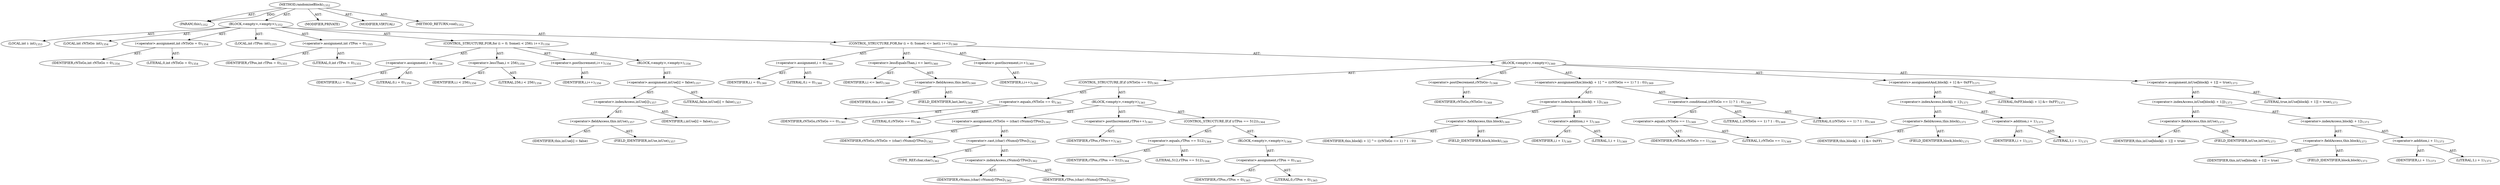 digraph "randomiseBlock" {  
"111669149725" [label = <(METHOD,randomiseBlock)<SUB>1352</SUB>> ]
"115964117053" [label = <(PARAM,this)<SUB>1352</SUB>> ]
"25769803997" [label = <(BLOCK,&lt;empty&gt;,&lt;empty&gt;)<SUB>1352</SUB>> ]
"94489280626" [label = <(LOCAL,int i: int)<SUB>1353</SUB>> ]
"94489280627" [label = <(LOCAL,int rNToGo: int)<SUB>1354</SUB>> ]
"30064772731" [label = <(&lt;operator&gt;.assignment,int rNToGo = 0)<SUB>1354</SUB>> ]
"68719478224" [label = <(IDENTIFIER,rNToGo,int rNToGo = 0)<SUB>1354</SUB>> ]
"90194313647" [label = <(LITERAL,0,int rNToGo = 0)<SUB>1354</SUB>> ]
"94489280628" [label = <(LOCAL,int rTPos: int)<SUB>1355</SUB>> ]
"30064772732" [label = <(&lt;operator&gt;.assignment,int rTPos = 0)<SUB>1355</SUB>> ]
"68719478225" [label = <(IDENTIFIER,rTPos,int rTPos = 0)<SUB>1355</SUB>> ]
"90194313648" [label = <(LITERAL,0,int rTPos = 0)<SUB>1355</SUB>> ]
"47244640462" [label = <(CONTROL_STRUCTURE,FOR,for (i = 0; Some(i &lt; 256); i++))<SUB>1356</SUB>> ]
"30064772733" [label = <(&lt;operator&gt;.assignment,i = 0)<SUB>1356</SUB>> ]
"68719478226" [label = <(IDENTIFIER,i,i = 0)<SUB>1356</SUB>> ]
"90194313649" [label = <(LITERAL,0,i = 0)<SUB>1356</SUB>> ]
"30064772734" [label = <(&lt;operator&gt;.lessThan,i &lt; 256)<SUB>1356</SUB>> ]
"68719478227" [label = <(IDENTIFIER,i,i &lt; 256)<SUB>1356</SUB>> ]
"90194313650" [label = <(LITERAL,256,i &lt; 256)<SUB>1356</SUB>> ]
"30064772735" [label = <(&lt;operator&gt;.postIncrement,i++)<SUB>1356</SUB>> ]
"68719478228" [label = <(IDENTIFIER,i,i++)<SUB>1356</SUB>> ]
"25769803998" [label = <(BLOCK,&lt;empty&gt;,&lt;empty&gt;)<SUB>1356</SUB>> ]
"30064772736" [label = <(&lt;operator&gt;.assignment,inUse[i] = false)<SUB>1357</SUB>> ]
"30064772737" [label = <(&lt;operator&gt;.indexAccess,inUse[i])<SUB>1357</SUB>> ]
"30064772738" [label = <(&lt;operator&gt;.fieldAccess,this.inUse)<SUB>1357</SUB>> ]
"68719478229" [label = <(IDENTIFIER,this,inUse[i] = false)> ]
"55834575165" [label = <(FIELD_IDENTIFIER,inUse,inUse)<SUB>1357</SUB>> ]
"68719478230" [label = <(IDENTIFIER,i,inUse[i] = false)<SUB>1357</SUB>> ]
"90194313651" [label = <(LITERAL,false,inUse[i] = false)<SUB>1357</SUB>> ]
"47244640463" [label = <(CONTROL_STRUCTURE,FOR,for (i = 0; Some(i &lt;= last); i++))<SUB>1360</SUB>> ]
"30064772739" [label = <(&lt;operator&gt;.assignment,i = 0)<SUB>1360</SUB>> ]
"68719478231" [label = <(IDENTIFIER,i,i = 0)<SUB>1360</SUB>> ]
"90194313652" [label = <(LITERAL,0,i = 0)<SUB>1360</SUB>> ]
"30064772740" [label = <(&lt;operator&gt;.lessEqualsThan,i &lt;= last)<SUB>1360</SUB>> ]
"68719478232" [label = <(IDENTIFIER,i,i &lt;= last)<SUB>1360</SUB>> ]
"30064772741" [label = <(&lt;operator&gt;.fieldAccess,this.last)<SUB>1360</SUB>> ]
"68719478233" [label = <(IDENTIFIER,this,i &lt;= last)> ]
"55834575166" [label = <(FIELD_IDENTIFIER,last,last)<SUB>1360</SUB>> ]
"30064772742" [label = <(&lt;operator&gt;.postIncrement,i++)<SUB>1360</SUB>> ]
"68719478234" [label = <(IDENTIFIER,i,i++)<SUB>1360</SUB>> ]
"25769803999" [label = <(BLOCK,&lt;empty&gt;,&lt;empty&gt;)<SUB>1360</SUB>> ]
"47244640464" [label = <(CONTROL_STRUCTURE,IF,if (rNToGo == 0))<SUB>1361</SUB>> ]
"30064772743" [label = <(&lt;operator&gt;.equals,rNToGo == 0)<SUB>1361</SUB>> ]
"68719478235" [label = <(IDENTIFIER,rNToGo,rNToGo == 0)<SUB>1361</SUB>> ]
"90194313653" [label = <(LITERAL,0,rNToGo == 0)<SUB>1361</SUB>> ]
"25769804000" [label = <(BLOCK,&lt;empty&gt;,&lt;empty&gt;)<SUB>1361</SUB>> ]
"30064772744" [label = <(&lt;operator&gt;.assignment,rNToGo = (char) rNums[rTPos])<SUB>1362</SUB>> ]
"68719478236" [label = <(IDENTIFIER,rNToGo,rNToGo = (char) rNums[rTPos])<SUB>1362</SUB>> ]
"30064772745" [label = <(&lt;operator&gt;.cast,(char) rNums[rTPos])<SUB>1362</SUB>> ]
"180388626475" [label = <(TYPE_REF,char,char)<SUB>1362</SUB>> ]
"30064772746" [label = <(&lt;operator&gt;.indexAccess,rNums[rTPos])<SUB>1362</SUB>> ]
"68719478237" [label = <(IDENTIFIER,rNums,(char) rNums[rTPos])<SUB>1362</SUB>> ]
"68719478238" [label = <(IDENTIFIER,rTPos,(char) rNums[rTPos])<SUB>1362</SUB>> ]
"30064772747" [label = <(&lt;operator&gt;.postIncrement,rTPos++)<SUB>1363</SUB>> ]
"68719478239" [label = <(IDENTIFIER,rTPos,rTPos++)<SUB>1363</SUB>> ]
"47244640465" [label = <(CONTROL_STRUCTURE,IF,if (rTPos == 512))<SUB>1364</SUB>> ]
"30064772748" [label = <(&lt;operator&gt;.equals,rTPos == 512)<SUB>1364</SUB>> ]
"68719478240" [label = <(IDENTIFIER,rTPos,rTPos == 512)<SUB>1364</SUB>> ]
"90194313654" [label = <(LITERAL,512,rTPos == 512)<SUB>1364</SUB>> ]
"25769804001" [label = <(BLOCK,&lt;empty&gt;,&lt;empty&gt;)<SUB>1364</SUB>> ]
"30064772749" [label = <(&lt;operator&gt;.assignment,rTPos = 0)<SUB>1365</SUB>> ]
"68719478241" [label = <(IDENTIFIER,rTPos,rTPos = 0)<SUB>1365</SUB>> ]
"90194313655" [label = <(LITERAL,0,rTPos = 0)<SUB>1365</SUB>> ]
"30064772750" [label = <(&lt;operator&gt;.postDecrement,rNToGo--)<SUB>1368</SUB>> ]
"68719478242" [label = <(IDENTIFIER,rNToGo,rNToGo--)<SUB>1368</SUB>> ]
"30064772751" [label = <(&lt;operators&gt;.assignmentXor,block[i + 1] ^= ((rNToGo == 1) ? 1 : 0))<SUB>1369</SUB>> ]
"30064772752" [label = <(&lt;operator&gt;.indexAccess,block[i + 1])<SUB>1369</SUB>> ]
"30064772753" [label = <(&lt;operator&gt;.fieldAccess,this.block)<SUB>1369</SUB>> ]
"68719478243" [label = <(IDENTIFIER,this,block[i + 1] ^= ((rNToGo == 1) ? 1 : 0))> ]
"55834575167" [label = <(FIELD_IDENTIFIER,block,block)<SUB>1369</SUB>> ]
"30064772754" [label = <(&lt;operator&gt;.addition,i + 1)<SUB>1369</SUB>> ]
"68719478244" [label = <(IDENTIFIER,i,i + 1)<SUB>1369</SUB>> ]
"90194313656" [label = <(LITERAL,1,i + 1)<SUB>1369</SUB>> ]
"30064772755" [label = <(&lt;operator&gt;.conditional,(rNToGo == 1) ? 1 : 0)<SUB>1369</SUB>> ]
"30064772756" [label = <(&lt;operator&gt;.equals,rNToGo == 1)<SUB>1369</SUB>> ]
"68719478245" [label = <(IDENTIFIER,rNToGo,rNToGo == 1)<SUB>1369</SUB>> ]
"90194313657" [label = <(LITERAL,1,rNToGo == 1)<SUB>1369</SUB>> ]
"90194313658" [label = <(LITERAL,1,(rNToGo == 1) ? 1 : 0)<SUB>1369</SUB>> ]
"90194313659" [label = <(LITERAL,0,(rNToGo == 1) ? 1 : 0)<SUB>1369</SUB>> ]
"30064772757" [label = <(&lt;operators&gt;.assignmentAnd,block[i + 1] &amp;= 0xFF)<SUB>1371</SUB>> ]
"30064772758" [label = <(&lt;operator&gt;.indexAccess,block[i + 1])<SUB>1371</SUB>> ]
"30064772759" [label = <(&lt;operator&gt;.fieldAccess,this.block)<SUB>1371</SUB>> ]
"68719478246" [label = <(IDENTIFIER,this,block[i + 1] &amp;= 0xFF)> ]
"55834575168" [label = <(FIELD_IDENTIFIER,block,block)<SUB>1371</SUB>> ]
"30064772760" [label = <(&lt;operator&gt;.addition,i + 1)<SUB>1371</SUB>> ]
"68719478247" [label = <(IDENTIFIER,i,i + 1)<SUB>1371</SUB>> ]
"90194313660" [label = <(LITERAL,1,i + 1)<SUB>1371</SUB>> ]
"90194313661" [label = <(LITERAL,0xFF,block[i + 1] &amp;= 0xFF)<SUB>1371</SUB>> ]
"30064772761" [label = <(&lt;operator&gt;.assignment,inUse[block[i + 1]] = true)<SUB>1373</SUB>> ]
"30064772762" [label = <(&lt;operator&gt;.indexAccess,inUse[block[i + 1]])<SUB>1373</SUB>> ]
"30064772763" [label = <(&lt;operator&gt;.fieldAccess,this.inUse)<SUB>1373</SUB>> ]
"68719478248" [label = <(IDENTIFIER,this,inUse[block[i + 1]] = true)> ]
"55834575169" [label = <(FIELD_IDENTIFIER,inUse,inUse)<SUB>1373</SUB>> ]
"30064772764" [label = <(&lt;operator&gt;.indexAccess,block[i + 1])<SUB>1373</SUB>> ]
"30064772765" [label = <(&lt;operator&gt;.fieldAccess,this.block)<SUB>1373</SUB>> ]
"68719478249" [label = <(IDENTIFIER,this,inUse[block[i + 1]] = true)> ]
"55834575170" [label = <(FIELD_IDENTIFIER,block,block)<SUB>1373</SUB>> ]
"30064772766" [label = <(&lt;operator&gt;.addition,i + 1)<SUB>1373</SUB>> ]
"68719478250" [label = <(IDENTIFIER,i,i + 1)<SUB>1373</SUB>> ]
"90194313662" [label = <(LITERAL,1,i + 1)<SUB>1373</SUB>> ]
"90194313663" [label = <(LITERAL,true,inUse[block[i + 1]] = true)<SUB>1373</SUB>> ]
"133143986273" [label = <(MODIFIER,PRIVATE)> ]
"133143986274" [label = <(MODIFIER,VIRTUAL)> ]
"128849018909" [label = <(METHOD_RETURN,void)<SUB>1352</SUB>> ]
  "111669149725" -> "115964117053"  [ label = "AST: "] 
  "111669149725" -> "25769803997"  [ label = "AST: "] 
  "111669149725" -> "133143986273"  [ label = "AST: "] 
  "111669149725" -> "133143986274"  [ label = "AST: "] 
  "111669149725" -> "128849018909"  [ label = "AST: "] 
  "25769803997" -> "94489280626"  [ label = "AST: "] 
  "25769803997" -> "94489280627"  [ label = "AST: "] 
  "25769803997" -> "30064772731"  [ label = "AST: "] 
  "25769803997" -> "94489280628"  [ label = "AST: "] 
  "25769803997" -> "30064772732"  [ label = "AST: "] 
  "25769803997" -> "47244640462"  [ label = "AST: "] 
  "25769803997" -> "47244640463"  [ label = "AST: "] 
  "30064772731" -> "68719478224"  [ label = "AST: "] 
  "30064772731" -> "90194313647"  [ label = "AST: "] 
  "30064772732" -> "68719478225"  [ label = "AST: "] 
  "30064772732" -> "90194313648"  [ label = "AST: "] 
  "47244640462" -> "30064772733"  [ label = "AST: "] 
  "47244640462" -> "30064772734"  [ label = "AST: "] 
  "47244640462" -> "30064772735"  [ label = "AST: "] 
  "47244640462" -> "25769803998"  [ label = "AST: "] 
  "30064772733" -> "68719478226"  [ label = "AST: "] 
  "30064772733" -> "90194313649"  [ label = "AST: "] 
  "30064772734" -> "68719478227"  [ label = "AST: "] 
  "30064772734" -> "90194313650"  [ label = "AST: "] 
  "30064772735" -> "68719478228"  [ label = "AST: "] 
  "25769803998" -> "30064772736"  [ label = "AST: "] 
  "30064772736" -> "30064772737"  [ label = "AST: "] 
  "30064772736" -> "90194313651"  [ label = "AST: "] 
  "30064772737" -> "30064772738"  [ label = "AST: "] 
  "30064772737" -> "68719478230"  [ label = "AST: "] 
  "30064772738" -> "68719478229"  [ label = "AST: "] 
  "30064772738" -> "55834575165"  [ label = "AST: "] 
  "47244640463" -> "30064772739"  [ label = "AST: "] 
  "47244640463" -> "30064772740"  [ label = "AST: "] 
  "47244640463" -> "30064772742"  [ label = "AST: "] 
  "47244640463" -> "25769803999"  [ label = "AST: "] 
  "30064772739" -> "68719478231"  [ label = "AST: "] 
  "30064772739" -> "90194313652"  [ label = "AST: "] 
  "30064772740" -> "68719478232"  [ label = "AST: "] 
  "30064772740" -> "30064772741"  [ label = "AST: "] 
  "30064772741" -> "68719478233"  [ label = "AST: "] 
  "30064772741" -> "55834575166"  [ label = "AST: "] 
  "30064772742" -> "68719478234"  [ label = "AST: "] 
  "25769803999" -> "47244640464"  [ label = "AST: "] 
  "25769803999" -> "30064772750"  [ label = "AST: "] 
  "25769803999" -> "30064772751"  [ label = "AST: "] 
  "25769803999" -> "30064772757"  [ label = "AST: "] 
  "25769803999" -> "30064772761"  [ label = "AST: "] 
  "47244640464" -> "30064772743"  [ label = "AST: "] 
  "47244640464" -> "25769804000"  [ label = "AST: "] 
  "30064772743" -> "68719478235"  [ label = "AST: "] 
  "30064772743" -> "90194313653"  [ label = "AST: "] 
  "25769804000" -> "30064772744"  [ label = "AST: "] 
  "25769804000" -> "30064772747"  [ label = "AST: "] 
  "25769804000" -> "47244640465"  [ label = "AST: "] 
  "30064772744" -> "68719478236"  [ label = "AST: "] 
  "30064772744" -> "30064772745"  [ label = "AST: "] 
  "30064772745" -> "180388626475"  [ label = "AST: "] 
  "30064772745" -> "30064772746"  [ label = "AST: "] 
  "30064772746" -> "68719478237"  [ label = "AST: "] 
  "30064772746" -> "68719478238"  [ label = "AST: "] 
  "30064772747" -> "68719478239"  [ label = "AST: "] 
  "47244640465" -> "30064772748"  [ label = "AST: "] 
  "47244640465" -> "25769804001"  [ label = "AST: "] 
  "30064772748" -> "68719478240"  [ label = "AST: "] 
  "30064772748" -> "90194313654"  [ label = "AST: "] 
  "25769804001" -> "30064772749"  [ label = "AST: "] 
  "30064772749" -> "68719478241"  [ label = "AST: "] 
  "30064772749" -> "90194313655"  [ label = "AST: "] 
  "30064772750" -> "68719478242"  [ label = "AST: "] 
  "30064772751" -> "30064772752"  [ label = "AST: "] 
  "30064772751" -> "30064772755"  [ label = "AST: "] 
  "30064772752" -> "30064772753"  [ label = "AST: "] 
  "30064772752" -> "30064772754"  [ label = "AST: "] 
  "30064772753" -> "68719478243"  [ label = "AST: "] 
  "30064772753" -> "55834575167"  [ label = "AST: "] 
  "30064772754" -> "68719478244"  [ label = "AST: "] 
  "30064772754" -> "90194313656"  [ label = "AST: "] 
  "30064772755" -> "30064772756"  [ label = "AST: "] 
  "30064772755" -> "90194313658"  [ label = "AST: "] 
  "30064772755" -> "90194313659"  [ label = "AST: "] 
  "30064772756" -> "68719478245"  [ label = "AST: "] 
  "30064772756" -> "90194313657"  [ label = "AST: "] 
  "30064772757" -> "30064772758"  [ label = "AST: "] 
  "30064772757" -> "90194313661"  [ label = "AST: "] 
  "30064772758" -> "30064772759"  [ label = "AST: "] 
  "30064772758" -> "30064772760"  [ label = "AST: "] 
  "30064772759" -> "68719478246"  [ label = "AST: "] 
  "30064772759" -> "55834575168"  [ label = "AST: "] 
  "30064772760" -> "68719478247"  [ label = "AST: "] 
  "30064772760" -> "90194313660"  [ label = "AST: "] 
  "30064772761" -> "30064772762"  [ label = "AST: "] 
  "30064772761" -> "90194313663"  [ label = "AST: "] 
  "30064772762" -> "30064772763"  [ label = "AST: "] 
  "30064772762" -> "30064772764"  [ label = "AST: "] 
  "30064772763" -> "68719478248"  [ label = "AST: "] 
  "30064772763" -> "55834575169"  [ label = "AST: "] 
  "30064772764" -> "30064772765"  [ label = "AST: "] 
  "30064772764" -> "30064772766"  [ label = "AST: "] 
  "30064772765" -> "68719478249"  [ label = "AST: "] 
  "30064772765" -> "55834575170"  [ label = "AST: "] 
  "30064772766" -> "68719478250"  [ label = "AST: "] 
  "30064772766" -> "90194313662"  [ label = "AST: "] 
  "111669149725" -> "115964117053"  [ label = "DDG: "] 
}
